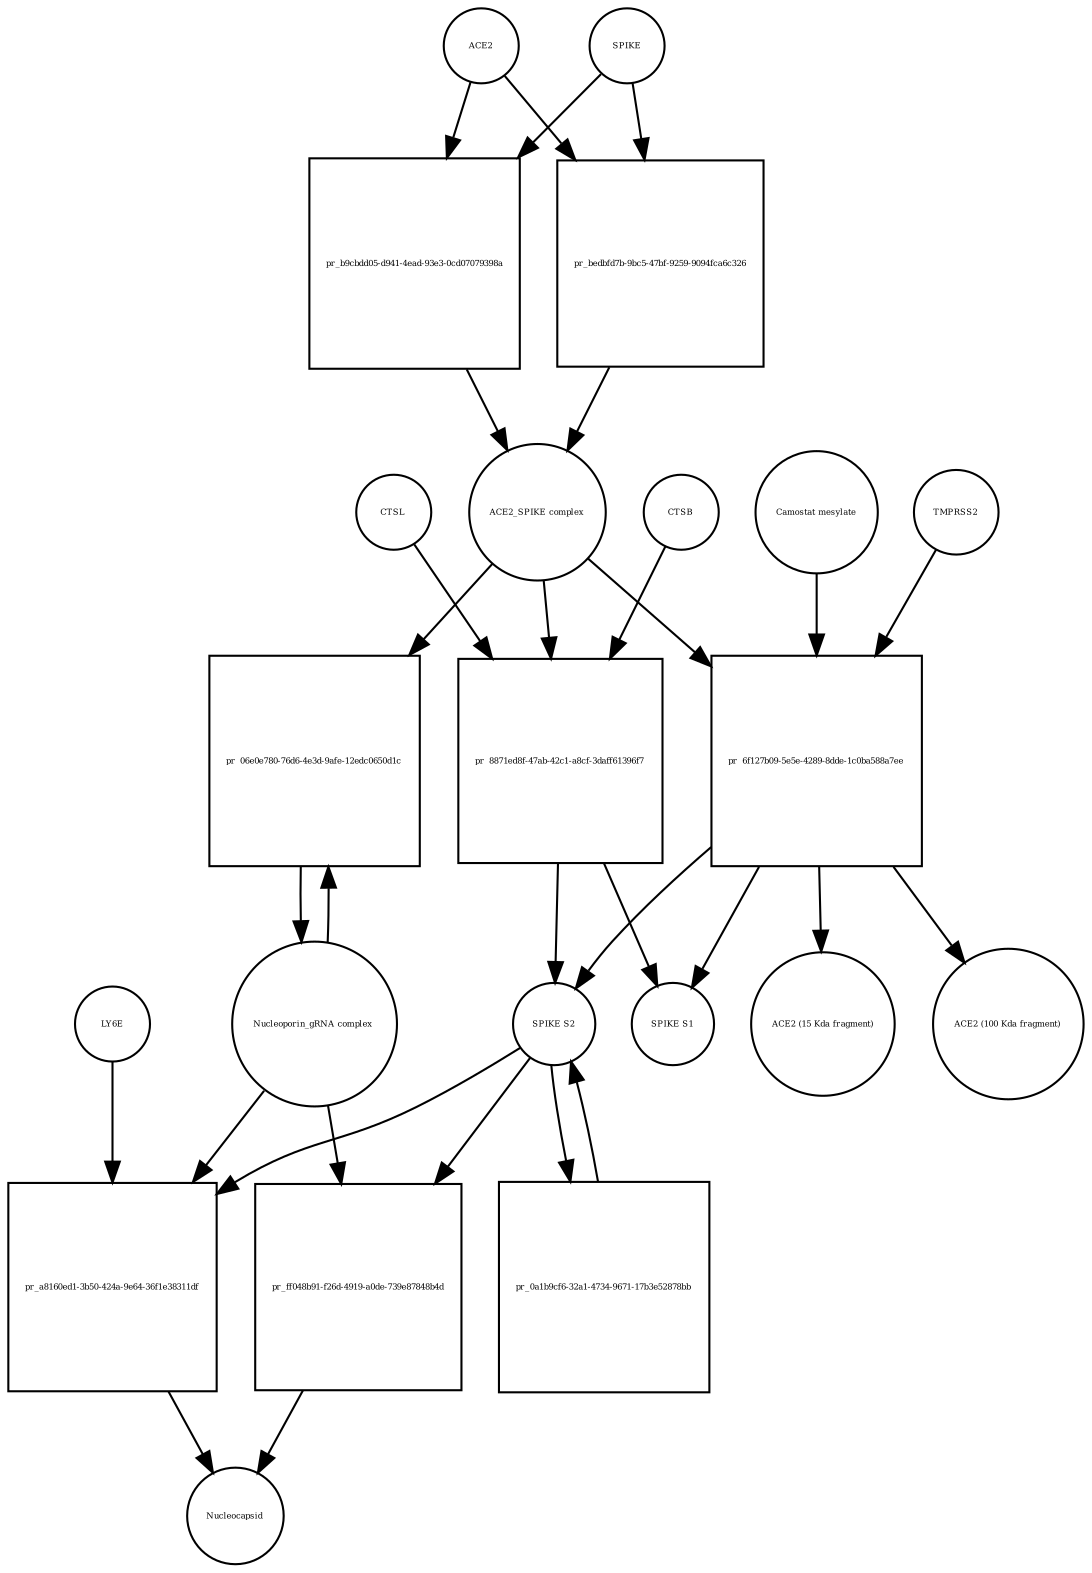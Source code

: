 strict digraph  {
ACE2 [annotation="", bipartite=0, cls=macromolecule, fontsize=4, label=ACE2, shape=circle];
"pr_b9cbdd05-d941-4ead-93e3-0cd07079398a" [annotation="", bipartite=1, cls=process, fontsize=4, label="pr_b9cbdd05-d941-4ead-93e3-0cd07079398a", shape=square];
"ACE2_SPIKE complex" [annotation="", bipartite=0, cls=complex, fontsize=4, label="ACE2_SPIKE complex", shape=circle];
SPIKE [annotation="", bipartite=0, cls="macromolecule multimer", fontsize=4, label=SPIKE, shape=circle];
"Nucleoporin_gRNA complex " [annotation="", bipartite=0, cls=complex, fontsize=4, label="Nucleoporin_gRNA complex ", shape=circle];
"pr_06e0e780-76d6-4e3d-9afe-12edc0650d1c" [annotation="", bipartite=1, cls=process, fontsize=4, label="pr_06e0e780-76d6-4e3d-9afe-12edc0650d1c", shape=square];
"pr_8871ed8f-47ab-42c1-a8cf-3daff61396f7" [annotation="", bipartite=1, cls=process, fontsize=4, label="pr_8871ed8f-47ab-42c1-a8cf-3daff61396f7", shape=square];
"SPIKE S2" [annotation="", bipartite=0, cls=macromolecule, fontsize=4, label="SPIKE S2", shape=circle];
CTSB [annotation="", bipartite=0, cls=macromolecule, fontsize=4, label=CTSB, shape=circle];
CTSL [annotation="", bipartite=0, cls=macromolecule, fontsize=4, label=CTSL, shape=circle];
"SPIKE S1" [annotation="", bipartite=0, cls=macromolecule, fontsize=4, label="SPIKE S1", shape=circle];
"pr_6f127b09-5e5e-4289-8dde-1c0ba588a7ee" [annotation="", bipartite=1, cls=process, fontsize=4, label="pr_6f127b09-5e5e-4289-8dde-1c0ba588a7ee", shape=square];
TMPRSS2 [annotation="", bipartite=0, cls=macromolecule, fontsize=4, label=TMPRSS2, shape=circle];
"Camostat mesylate" [annotation="urn_miriam_pubchem.compound_2536", bipartite=0, cls="simple chemical", fontsize=4, label="Camostat mesylate", shape=circle];
"ACE2 (15 Kda fragment)" [annotation="", bipartite=0, cls=macromolecule, fontsize=4, label="ACE2 (15 Kda fragment)", shape=circle];
"ACE2 (100 Kda fragment)" [annotation="", bipartite=0, cls=macromolecule, fontsize=4, label="ACE2 (100 Kda fragment)", shape=circle];
"pr_bedbfd7b-9bc5-47bf-9259-9094fca6c326" [annotation="", bipartite=1, cls=process, fontsize=4, label="pr_bedbfd7b-9bc5-47bf-9259-9094fca6c326", shape=square];
"pr_a8160ed1-3b50-424a-9e64-36f1e38311df" [annotation="", bipartite=1, cls=process, fontsize=4, label="pr_a8160ed1-3b50-424a-9e64-36f1e38311df", shape=square];
Nucleocapsid [annotation="", bipartite=0, cls=complex, fontsize=4, label=Nucleocapsid, shape=circle];
LY6E [annotation="", bipartite=0, cls=macromolecule, fontsize=4, label=LY6E, shape=circle];
"pr_0a1b9cf6-32a1-4734-9671-17b3e52878bb" [annotation="", bipartite=1, cls=process, fontsize=4, label="pr_0a1b9cf6-32a1-4734-9671-17b3e52878bb", shape=square];
"pr_ff048b91-f26d-4919-a0de-739e87848b4d" [annotation="", bipartite=1, cls=process, fontsize=4, label="pr_ff048b91-f26d-4919-a0de-739e87848b4d", shape=square];
ACE2 -> "pr_b9cbdd05-d941-4ead-93e3-0cd07079398a"  [annotation="", interaction_type=consumption];
ACE2 -> "pr_bedbfd7b-9bc5-47bf-9259-9094fca6c326"  [annotation="", interaction_type=consumption];
"pr_b9cbdd05-d941-4ead-93e3-0cd07079398a" -> "ACE2_SPIKE complex"  [annotation="", interaction_type=production];
"ACE2_SPIKE complex" -> "pr_06e0e780-76d6-4e3d-9afe-12edc0650d1c"  [annotation="urn_miriam_pubmed_32142651|urn_miriam_pubmed_32094589", interaction_type=stimulation];
"ACE2_SPIKE complex" -> "pr_8871ed8f-47ab-42c1-a8cf-3daff61396f7"  [annotation="", interaction_type=consumption];
"ACE2_SPIKE complex" -> "pr_6f127b09-5e5e-4289-8dde-1c0ba588a7ee"  [annotation="", interaction_type=consumption];
SPIKE -> "pr_b9cbdd05-d941-4ead-93e3-0cd07079398a"  [annotation="", interaction_type=consumption];
SPIKE -> "pr_bedbfd7b-9bc5-47bf-9259-9094fca6c326"  [annotation="", interaction_type=consumption];
"Nucleoporin_gRNA complex " -> "pr_06e0e780-76d6-4e3d-9afe-12edc0650d1c"  [annotation="", interaction_type=consumption];
"Nucleoporin_gRNA complex " -> "pr_a8160ed1-3b50-424a-9e64-36f1e38311df"  [annotation="", interaction_type=consumption];
"Nucleoporin_gRNA complex " -> "pr_ff048b91-f26d-4919-a0de-739e87848b4d"  [annotation="", interaction_type=consumption];
"pr_06e0e780-76d6-4e3d-9afe-12edc0650d1c" -> "Nucleoporin_gRNA complex "  [annotation="", interaction_type=production];
"pr_8871ed8f-47ab-42c1-a8cf-3daff61396f7" -> "SPIKE S2"  [annotation="", interaction_type=production];
"pr_8871ed8f-47ab-42c1-a8cf-3daff61396f7" -> "SPIKE S1"  [annotation="", interaction_type=production];
"SPIKE S2" -> "pr_a8160ed1-3b50-424a-9e64-36f1e38311df"  [annotation="urn_miriam_doi_10.1101%2F2020.03.05.979260|urn_miriam_doi_10.1101%2F2020.04.02.021469", interaction_type=stimulation];
"SPIKE S2" -> "pr_0a1b9cf6-32a1-4734-9671-17b3e52878bb"  [annotation="", interaction_type=consumption];
"SPIKE S2" -> "pr_ff048b91-f26d-4919-a0de-739e87848b4d"  [annotation="", interaction_type=stimulation];
CTSB -> "pr_8871ed8f-47ab-42c1-a8cf-3daff61396f7"  [annotation=urn_miriam_pubmed_32142651, interaction_type=catalysis];
CTSL -> "pr_8871ed8f-47ab-42c1-a8cf-3daff61396f7"  [annotation=urn_miriam_pubmed_32142651, interaction_type=catalysis];
"pr_6f127b09-5e5e-4289-8dde-1c0ba588a7ee" -> "SPIKE S2"  [annotation="", interaction_type=production];
"pr_6f127b09-5e5e-4289-8dde-1c0ba588a7ee" -> "SPIKE S1"  [annotation="", interaction_type=production];
"pr_6f127b09-5e5e-4289-8dde-1c0ba588a7ee" -> "ACE2 (15 Kda fragment)"  [annotation="", interaction_type=production];
"pr_6f127b09-5e5e-4289-8dde-1c0ba588a7ee" -> "ACE2 (100 Kda fragment)"  [annotation="", interaction_type=production];
TMPRSS2 -> "pr_6f127b09-5e5e-4289-8dde-1c0ba588a7ee"  [annotation="urn_miriam_pubmed_32142651|urn_miriam_pubmed_32094589|urn_miriam_pubmed_24227843", interaction_type=catalysis];
"Camostat mesylate" -> "pr_6f127b09-5e5e-4289-8dde-1c0ba588a7ee"  [annotation="urn_miriam_pubmed_32142651|urn_miriam_pubmed_32094589|urn_miriam_pubmed_24227843", interaction_type=inhibition];
"pr_bedbfd7b-9bc5-47bf-9259-9094fca6c326" -> "ACE2_SPIKE complex"  [annotation="", interaction_type=production];
"pr_a8160ed1-3b50-424a-9e64-36f1e38311df" -> Nucleocapsid  [annotation="", interaction_type=production];
LY6E -> "pr_a8160ed1-3b50-424a-9e64-36f1e38311df"  [annotation="urn_miriam_doi_10.1101%2F2020.03.05.979260|urn_miriam_doi_10.1101%2F2020.04.02.021469", interaction_type=inhibition];
"pr_0a1b9cf6-32a1-4734-9671-17b3e52878bb" -> "SPIKE S2"  [annotation="", interaction_type=production];
"pr_ff048b91-f26d-4919-a0de-739e87848b4d" -> Nucleocapsid  [annotation="", interaction_type=production];
}
